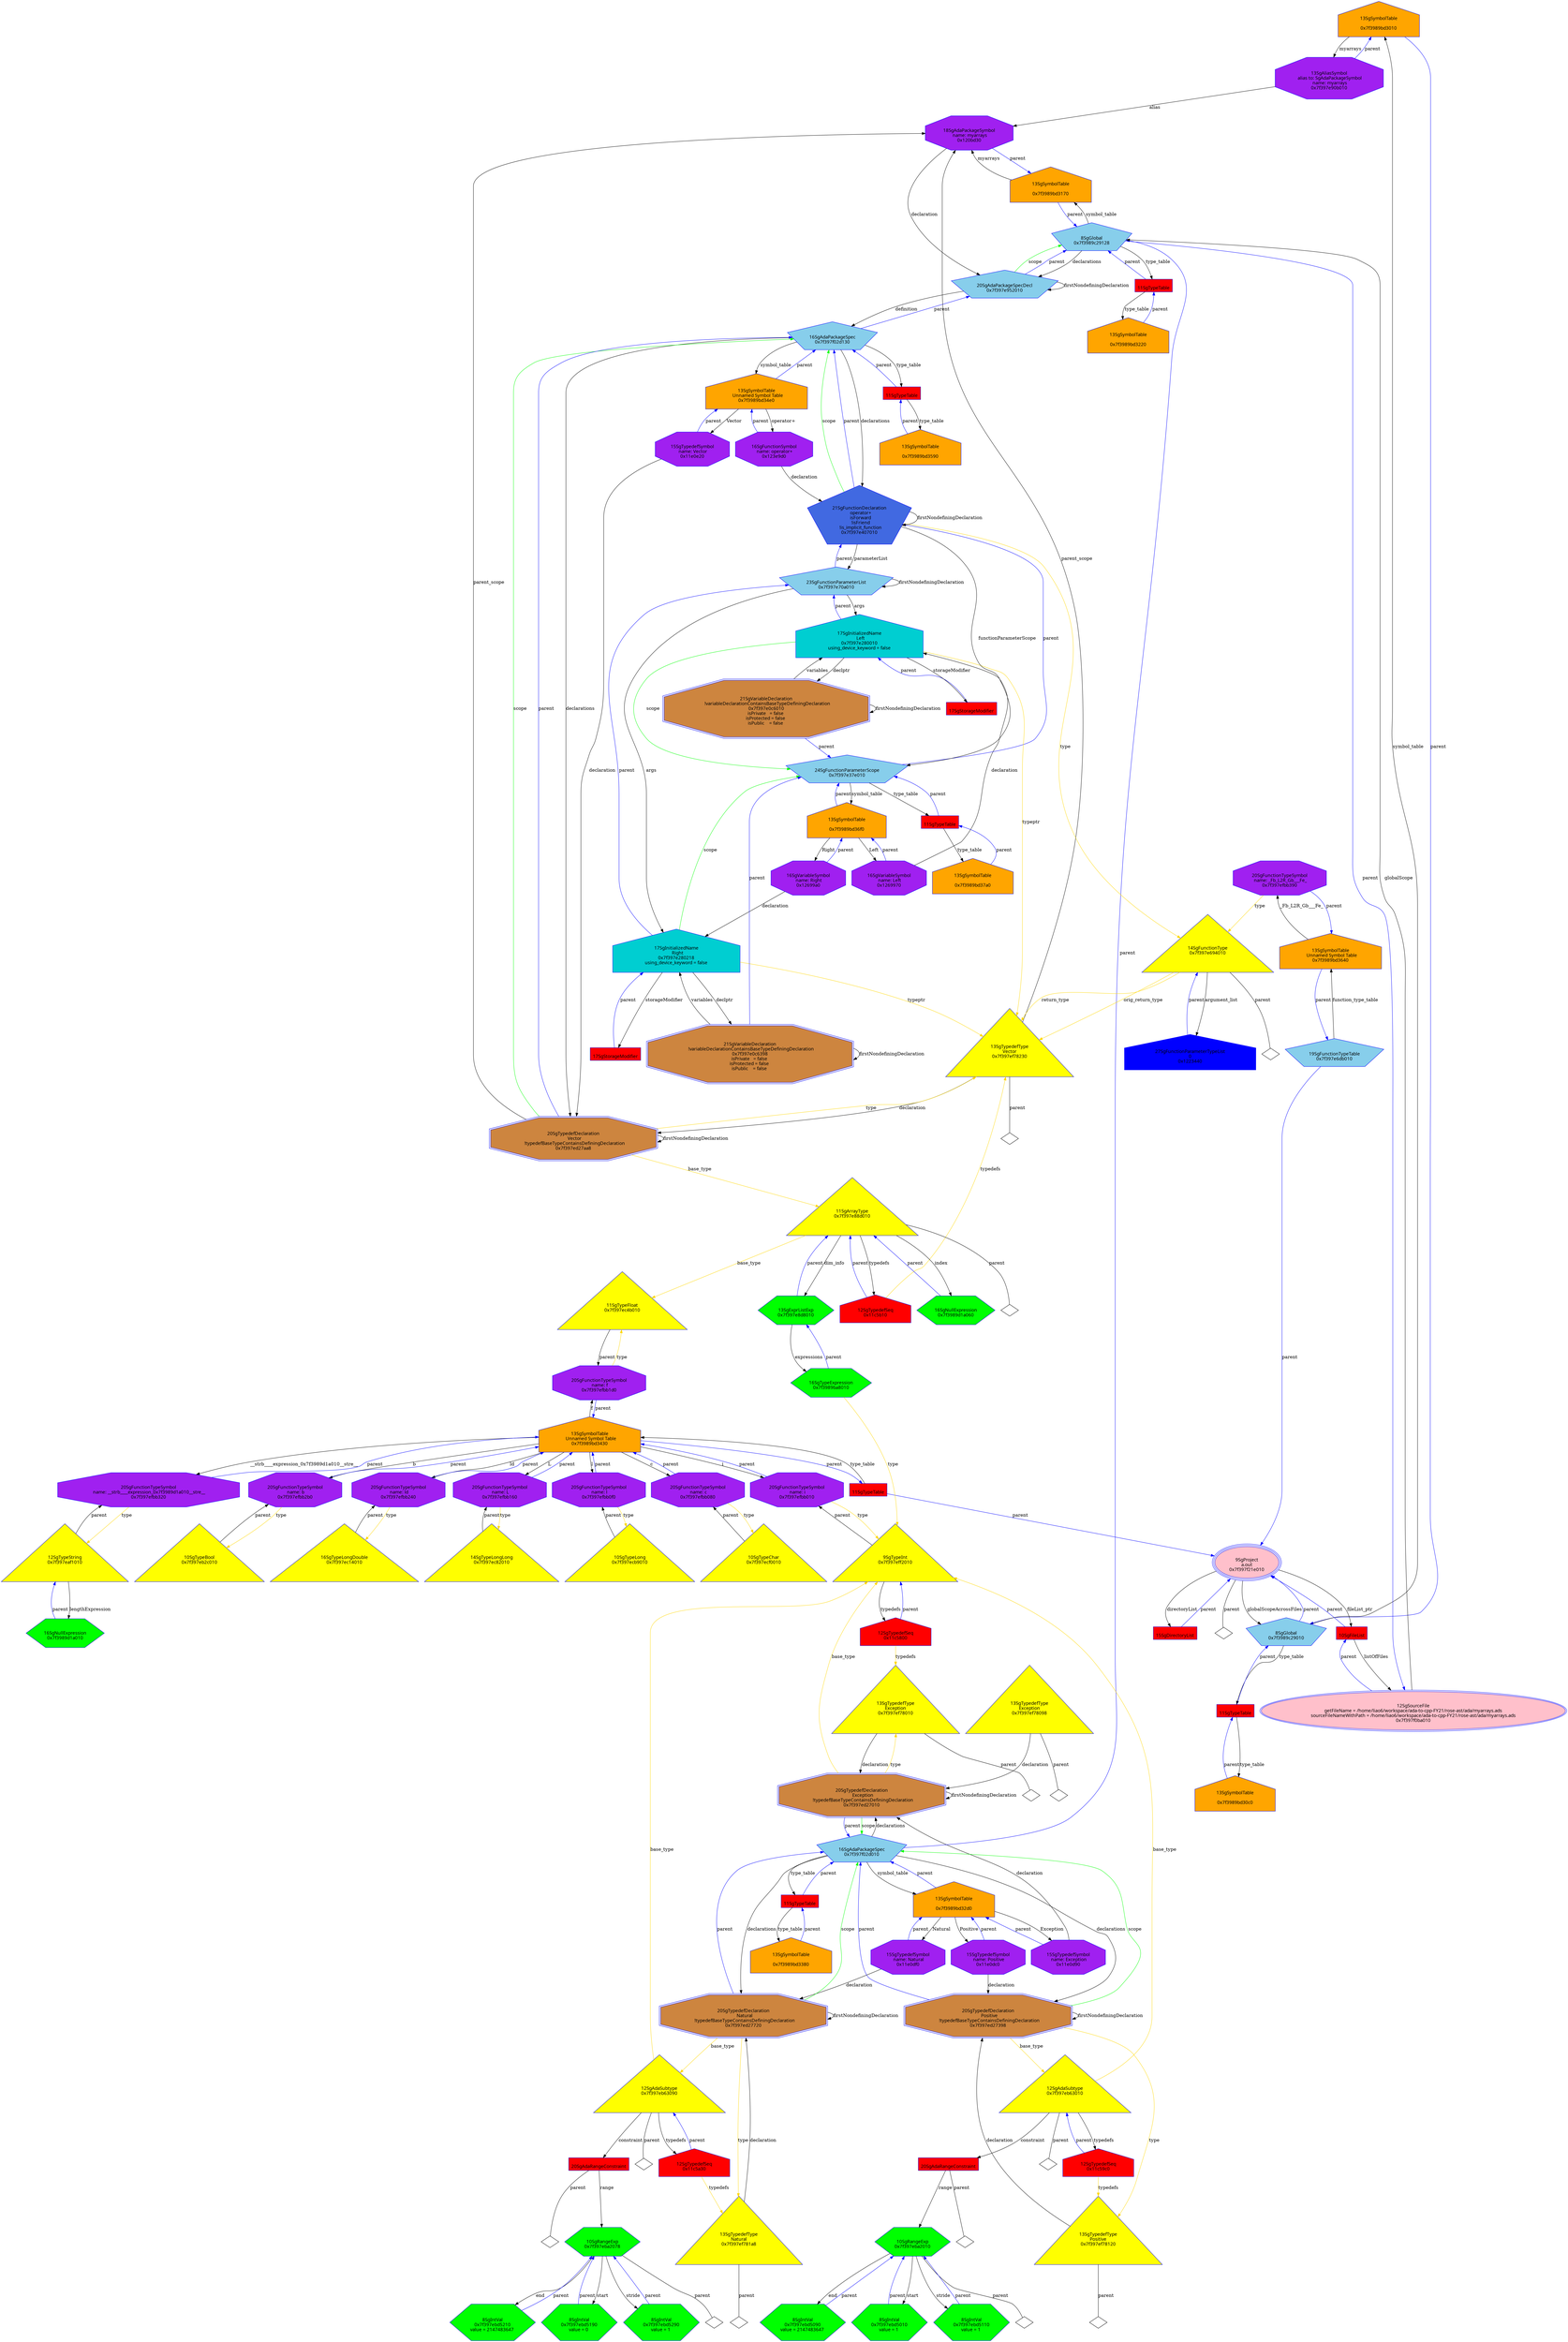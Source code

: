 digraph "Gmyarrays.ads.dot" {
"0x7f3989bd3010"[label="\n13SgSymbolTable\n  \n  0x7f3989bd3010  " shape=house,regular=0,URL="\N",tooltip="more info at \N",sides=5,peripheries=1,color="blue",fillcolor=orange,fontname="7x13bold",fontcolor=black,style=filled];
"0x7f3989bd3010" -> "0x7f397e90b010"[label="myarrays" dir=forward ];
"0x7f3989bd3010" -> "0x7f3989c29010"[label="parent" color="blue" dir=forward ];
"0x7f3989bd30c0"[label="\n13SgSymbolTable\n  \n  0x7f3989bd30c0  " shape=house,regular=0,URL="\N",tooltip="more info at \N",sides=5,peripheries=1,color="blue",fillcolor=orange,fontname="7x13bold",fontcolor=black,style=filled];
"0x7f3989bd30c0" -> "0x111eba0"[label="parent" color="blue" dir=forward ];
"0x7f3989bd3170"[label="\n13SgSymbolTable\n  \n  0x7f3989bd3170  " shape=house,regular=0,URL="\N",tooltip="more info at \N",sides=5,peripheries=1,color="blue",fillcolor=orange,fontname="7x13bold",fontcolor=black,style=filled];
"0x7f3989bd3170" -> "0x120bd30"[label="myarrays" dir=forward ];
"0x7f3989bd3170" -> "0x7f3989c29128"[label="parent" color="blue" dir=forward ];
"0x7f3989bd3220"[label="\n13SgSymbolTable\n  \n  0x7f3989bd3220  " shape=house,regular=0,URL="\N",tooltip="more info at \N",sides=5,peripheries=1,color="blue",fillcolor=orange,fontname="7x13bold",fontcolor=black,style=filled];
"0x7f3989bd3220" -> "0x111ebc8"[label="parent" color="blue" dir=forward ];
"0x7f3989bd32d0"[label="\n13SgSymbolTable\n  \n  0x7f3989bd32d0  " shape=house,regular=0,URL="\N",tooltip="more info at \N",sides=5,peripheries=1,color="blue",fillcolor=orange,fontname="7x13bold",fontcolor=black,style=filled];
"0x7f3989bd32d0" -> "0x11e0df0"[label="Natural" dir=forward ];
"0x7f3989bd32d0" -> "0x11e0dc0"[label="Positive" dir=forward ];
"0x7f3989bd32d0" -> "0x11e0d90"[label="Exception" dir=forward ];
"0x7f3989bd32d0" -> "0x7f397f02d010"[label="parent" color="blue" dir=forward ];
"0x7f3989bd3380"[label="\n13SgSymbolTable\n  \n  0x7f3989bd3380  " shape=house,regular=0,URL="\N",tooltip="more info at \N",sides=5,peripheries=1,color="blue",fillcolor=orange,fontname="7x13bold",fontcolor=black,style=filled];
"0x7f3989bd3380" -> "0x111ebf0"[label="parent" color="blue" dir=forward ];
"0x7f3989bd3430"[label="\n13SgSymbolTable\n  Unnamed Symbol Table\n  0x7f3989bd3430  " shape=house,regular=0,URL="\N",tooltip="more info at \N",sides=5,peripheries=1,color="blue",fillcolor=orange,fontname="7x13bold",fontcolor=black,style=filled];
"0x7f3989bd3430" -> "0x7f397efbb320"[label="__strb____expression_0x7f3989d1a010__stre__" dir=forward ];
"0x7f3989bd3430" -> "0x7f397efbb2b0"[label="b" dir=forward ];
"0x7f3989bd3430" -> "0x7f397efbb240"[label="ld" dir=forward ];
"0x7f3989bd3430" -> "0x7f397efbb1d0"[label="f" dir=forward ];
"0x7f3989bd3430" -> "0x7f397efbb160"[label="L" dir=forward ];
"0x7f3989bd3430" -> "0x7f397efbb0f0"[label="l" dir=forward ];
"0x7f3989bd3430" -> "0x7f397efbb080"[label="c" dir=forward ];
"0x7f3989bd3430" -> "0x7f397efbb010"[label="i" dir=forward ];
"0x7f3989bd3430" -> "0x111ec18"[label="parent" color="blue" dir=forward ];
"0x7f3989bd34e0"[label="\n13SgSymbolTable\n  Unnamed Symbol Table\n  0x7f3989bd34e0  " shape=house,regular=0,URL="\N",tooltip="more info at \N",sides=5,peripheries=1,color="blue",fillcolor=orange,fontname="7x13bold",fontcolor=black,style=filled];
"0x7f3989bd34e0" -> "0x123e9d0"[label="operator+" dir=forward ];
"0x7f3989bd34e0" -> "0x11e0e20"[label="Vector" dir=forward ];
"0x7f3989bd34e0" -> "0x7f397f02d130"[label="parent" color="blue" dir=forward ];
"0x7f3989bd3590"[label="\n13SgSymbolTable\n  \n  0x7f3989bd3590  " shape=house,regular=0,URL="\N",tooltip="more info at \N",sides=5,peripheries=1,color="blue",fillcolor=orange,fontname="7x13bold",fontcolor=black,style=filled];
"0x7f3989bd3590" -> "0x111ec40"[label="parent" color="blue" dir=forward ];
"0x7f3989bd3640"[label="\n13SgSymbolTable\n  Unnamed Symbol Table\n  0x7f3989bd3640  " shape=house,regular=0,URL="\N",tooltip="more info at \N",sides=5,peripheries=1,color="blue",fillcolor=orange,fontname="7x13bold",fontcolor=black,style=filled];
"0x7f3989bd3640" -> "0x7f397efbb390"[label="_Fb_L2R_Gb___Fe_" dir=forward ];
"0x7f3989bd3640" -> "0x7f397e6db010"[label="parent" color="blue" dir=forward ];
"0x7f3989bd36f0"[label="\n13SgSymbolTable\n  \n  0x7f3989bd36f0  " shape=house,regular=0,URL="\N",tooltip="more info at \N",sides=5,peripheries=1,color="blue",fillcolor=orange,fontname="7x13bold",fontcolor=black,style=filled];
"0x7f3989bd36f0" -> "0x12699a0"[label="Right" dir=forward ];
"0x7f3989bd36f0" -> "0x1269970"[label="Left" dir=forward ];
"0x7f3989bd36f0" -> "0x7f397e37e010"[label="parent" color="blue" dir=forward ];
"0x7f3989bd37a0"[label="\n13SgSymbolTable\n  \n  0x7f3989bd37a0  " shape=house,regular=0,URL="\N",tooltip="more info at \N",sides=5,peripheries=1,color="blue",fillcolor=orange,fontname="7x13bold",fontcolor=black,style=filled];
"0x7f3989bd37a0" -> "0x111ec68"[label="parent" color="blue" dir=forward ];
"0x12560e0"[label="\n17SgStorageModifier" shape=polygon,regular=0,URL="\N",tooltip="more info at \N",sides=4,peripheries=1,color="blue",fillcolor=red,fontname="7x13bold",fontcolor=black,style=filled];
"0x12560e0" -> "0x7f397e280010"[label="parent" color="blue" dir=forward ];
"0x1256108"[label="\n17SgStorageModifier" shape=polygon,regular=0,URL="\N",tooltip="more info at \N",sides=4,peripheries=1,color="blue",fillcolor=red,fontname="7x13bold",fontcolor=black,style=filled];
"0x1256108" -> "0x7f397e280218"[label="parent" color="blue" dir=forward ];
"0x11f84a0"[label="\n20SgAdaRangeConstraint" shape=polygon,regular=0,URL="\N",tooltip="more info at \N",sides=4,peripheries=1,color="blue",fillcolor=red,fontname="7x13bold",fontcolor=black,style=filled];
"0x11f84a0" -> "0x7f397eba2010"[label="range" dir=forward ];
"0x11f84a0" -> "0x11f84a0__parent__null"[label="parent" dir=none ];
"0x11f84a0__parent__null"[label="" shape=diamond ];
"0x11f84c8"[label="\n20SgAdaRangeConstraint" shape=polygon,regular=0,URL="\N",tooltip="more info at \N",sides=4,peripheries=1,color="blue",fillcolor=red,fontname="7x13bold",fontcolor=black,style=filled];
"0x11f84c8" -> "0x7f397eba2078"[label="range" dir=forward ];
"0x11f84c8" -> "0x11f84c8__parent__null"[label="parent" dir=none ];
"0x11f84c8__parent__null"[label="" shape=diamond ];
"0x7f397f0ba010"[label="\n12SgSourceFile\n  getFileName = /home/liao6/workspace/ada-to-cpp-FY21/rose-ast/ada/myarrays.ads  \n  sourceFileNameWithPath = /home/liao6/workspace/ada-to-cpp-FY21/rose-ast/ada/myarrays.ads  \n  0x7f397f0ba010  " shape=ellipse,regular=0,URL="\N",tooltip="more info at \N",sides=5,peripheries=2,color="blue",fillcolor=pink,fontname="7x13bold",fontcolor=black,style=filled];
"0x7f397f0ba010" -> "0x7f3989c29128"[label="globalScope" dir=forward ];
"0x7f397f0ba010" -> "0x10e4140"[label="parent" color="blue" dir=forward ];
"0x10e4140"[label="\n10SgFileList" shape=polygon,regular=0,URL="\N",tooltip="more info at \N",sides=4,peripheries=1,color="blue",fillcolor=red,fontname="7x13bold",fontcolor=black,style=filled];
"0x10e4140" -> "0x7f397f0ba010"[label="listOfFiles" dir=forward ];
"0x10e4140" -> "0x7f397f21e010"[label="parent" color="blue" dir=forward ];
"0x1103550"[label="\n15SgDirectoryList" shape=polygon,regular=0,URL="\N",tooltip="more info at \N",sides=4,peripheries=1,color="blue",fillcolor=red,fontname="7x13bold",fontcolor=black,style=filled];
"0x1103550" -> "0x7f397f21e010"[label="parent" color="blue" dir=forward ];
"0x7f397f21e010"[label="\n9SgProject\n  a.out  \n  0x7f397f21e010  " shape=ellipse,regular=0,URL="\N",tooltip="more info at \N",sides=5,peripheries=3,color="blue",fillcolor=pink,fontname="7x13bold",fontcolor=black,style=filled];
"0x7f397f21e010" -> "0x10e4140"[label="fileList_ptr" dir=forward ];
"0x7f397f21e010" -> "0x1103550"[label="directoryList" dir=forward ];
"0x7f397f21e010" -> "0x7f3989c29010"[label="globalScopeAcrossFiles" dir=forward ];
"0x7f397f21e010" -> "0x7f397f21e010__parent__null"[label="parent" dir=none ];
"0x7f397f21e010__parent__null"[label="" shape=diamond ];
"0x11c5800"[label="\n12SgTypedefSeq\n  0x11c5800  " shape=house,regular=0,URL="\N",tooltip="more info at \N",sides=5,peripheries=1,color="blue",fillcolor=red,fontname="7x13bold",fontcolor=black,style=filled];
"0x11c5800" -> "0x7f397ef78010"[label="typedefs" color="gold1" dir=forward ];
"0x11c5800" -> "0x7f397eff2010"[label="parent" color="blue" dir=forward ];
"0x11c59c0"[label="\n12SgTypedefSeq\n  0x11c59c0  " shape=house,regular=0,URL="\N",tooltip="more info at \N",sides=5,peripheries=1,color="blue",fillcolor=red,fontname="7x13bold",fontcolor=black,style=filled];
"0x11c59c0" -> "0x7f397ef78120"[label="typedefs" color="gold1" dir=forward ];
"0x11c59c0" -> "0x7f397eb63010"[label="parent" color="blue" dir=forward ];
"0x11c5a30"[label="\n12SgTypedefSeq\n  0x11c5a30  " shape=house,regular=0,URL="\N",tooltip="more info at \N",sides=5,peripheries=1,color="blue",fillcolor=red,fontname="7x13bold",fontcolor=black,style=filled];
"0x11c5a30" -> "0x7f397ef781a8"[label="typedefs" color="gold1" dir=forward ];
"0x11c5a30" -> "0x7f397eb63090"[label="parent" color="blue" dir=forward ];
"0x11c5b10"[label="\n12SgTypedefSeq\n  0x11c5b10  " shape=house,regular=0,URL="\N",tooltip="more info at \N",sides=5,peripheries=1,color="blue",fillcolor=red,fontname="7x13bold",fontcolor=black,style=filled];
"0x11c5b10" -> "0x7f397ef78230"[label="typedefs" color="gold1" dir=forward ];
"0x11c5b10" -> "0x7f397e88d010"[label="parent" color="blue" dir=forward ];
"0x1223440"[label="\n27SgFunctionParameterTypeList\n  0  \n  0x1223440  " shape=house,regular=0,URL="\N",tooltip="more info at \N",sides=5,peripheries=1,color="blue",fillcolor=blue,fontname="7x13bold",fontcolor=black,style=filled];
"0x1223440" -> "0x7f397e694010"[label="parent" color="blue" dir=forward ];
"0x111eba0"[label="\n11SgTypeTable" shape=polygon,regular=0,URL="\N",tooltip="more info at \N",sides=4,peripheries=1,color="blue",fillcolor=red,fontname="7x13bold",fontcolor=black,style=filled];
"0x111eba0" -> "0x7f3989bd30c0"[label="type_table" dir=forward ];
"0x111eba0" -> "0x7f3989c29010"[label="parent" color="blue" dir=forward ];
"0x111ebc8"[label="\n11SgTypeTable" shape=polygon,regular=0,URL="\N",tooltip="more info at \N",sides=4,peripheries=1,color="blue",fillcolor=red,fontname="7x13bold",fontcolor=black,style=filled];
"0x111ebc8" -> "0x7f3989bd3220"[label="type_table" dir=forward ];
"0x111ebc8" -> "0x7f3989c29128"[label="parent" color="blue" dir=forward ];
"0x111ebf0"[label="\n11SgTypeTable" shape=polygon,regular=0,URL="\N",tooltip="more info at \N",sides=4,peripheries=1,color="blue",fillcolor=red,fontname="7x13bold",fontcolor=black,style=filled];
"0x111ebf0" -> "0x7f3989bd3380"[label="type_table" dir=forward ];
"0x111ebf0" -> "0x7f397f02d010"[label="parent" color="blue" dir=forward ];
"0x111ec18"[label="\n11SgTypeTable" shape=polygon,regular=0,URL="\N",tooltip="more info at \N",sides=4,peripheries=1,color="blue",fillcolor=red,fontname="7x13bold",fontcolor=black,style=filled];
"0x111ec18" -> "0x7f3989bd3430"[label="type_table" dir=forward ];
"0x111ec18" -> "0x7f397f21e010"[label="parent" color="blue" dir=forward ];
"0x111ec40"[label="\n11SgTypeTable" shape=polygon,regular=0,URL="\N",tooltip="more info at \N",sides=4,peripheries=1,color="blue",fillcolor=red,fontname="7x13bold",fontcolor=black,style=filled];
"0x111ec40" -> "0x7f3989bd3590"[label="type_table" dir=forward ];
"0x111ec40" -> "0x7f397f02d130"[label="parent" color="blue" dir=forward ];
"0x111ec68"[label="\n11SgTypeTable" shape=polygon,regular=0,URL="\N",tooltip="more info at \N",sides=4,peripheries=1,color="blue",fillcolor=red,fontname="7x13bold",fontcolor=black,style=filled];
"0x111ec68" -> "0x7f3989bd37a0"[label="type_table" dir=forward ];
"0x111ec68" -> "0x7f397e37e010"[label="parent" color="blue" dir=forward ];
"0x7f397ecf0010"[label="\n10SgTypeChar\n  0x7f397ecf0010  \n   \n   " shape=polygon,regular=0,URL="\N",tooltip="more info at \N",sides=3,peripheries=1,color="blue",fillcolor=yellow,fontname="7x13bold",fontcolor=black,style=filled];
"0x7f397ecf0010" -> "0x7f397efbb080"[label="parent" dir=forward ];
"0x7f397eff2010"[label="\n9SgTypeInt\n  0x7f397eff2010  \n   \n   " shape=polygon,regular=0,URL="\N",tooltip="more info at \N",sides=3,peripheries=1,color="blue",fillcolor=yellow,fontname="7x13bold",fontcolor=black,style=filled];
"0x7f397eff2010" -> "0x11c5800"[label="typedefs" dir=forward ];
"0x7f397eff2010" -> "0x7f397efbb010"[label="parent" dir=forward ];
"0x7f397ecb9010"[label="\n10SgTypeLong\n  0x7f397ecb9010  \n   \n   " shape=polygon,regular=0,URL="\N",tooltip="more info at \N",sides=3,peripheries=1,color="blue",fillcolor=yellow,fontname="7x13bold",fontcolor=black,style=filled];
"0x7f397ecb9010" -> "0x7f397efbb0f0"[label="parent" dir=forward ];
"0x7f397ec4b010"[label="\n11SgTypeFloat\n  0x7f397ec4b010  \n   \n   " shape=polygon,regular=0,URL="\N",tooltip="more info at \N",sides=3,peripheries=1,color="blue",fillcolor=yellow,fontname="7x13bold",fontcolor=black,style=filled];
"0x7f397ec4b010" -> "0x7f397efbb1d0"[label="parent" dir=forward ];
"0x7f397ec82010"[label="\n14SgTypeLongLong\n  0x7f397ec82010  \n   \n   " shape=polygon,regular=0,URL="\N",tooltip="more info at \N",sides=3,peripheries=1,color="blue",fillcolor=yellow,fontname="7x13bold",fontcolor=black,style=filled];
"0x7f397ec82010" -> "0x7f397efbb160"[label="parent" dir=forward ];
"0x7f397ec14010"[label="\n16SgTypeLongDouble\n  0x7f397ec14010  \n   \n   " shape=polygon,regular=0,URL="\N",tooltip="more info at \N",sides=3,peripheries=1,color="blue",fillcolor=yellow,fontname="7x13bold",fontcolor=black,style=filled];
"0x7f397ec14010" -> "0x7f397efbb240"[label="parent" dir=forward ];
"0x7f397eaf1010"[label="\n12SgTypeString\n  0x7f397eaf1010  \n   \n   " shape=polygon,regular=0,URL="\N",tooltip="more info at \N",sides=3,peripheries=1,color="blue",fillcolor=yellow,fontname="7x13bold",fontcolor=black,style=filled];
"0x7f397eaf1010" -> "0x7f3989d1a010"[label="lengthExpression" dir=forward ];
"0x7f397eaf1010" -> "0x7f397efbb320"[label="parent" dir=forward ];
"0x7f397eb2c010"[label="\n10SgTypeBool\n  0x7f397eb2c010  \n   \n   " shape=polygon,regular=0,URL="\N",tooltip="more info at \N",sides=3,peripheries=1,color="blue",fillcolor=yellow,fontname="7x13bold",fontcolor=black,style=filled];
"0x7f397eb2c010" -> "0x7f397efbb2b0"[label="parent" dir=forward ];
"0x7f397ef78010"[label="\n13SgTypedefType\nException\n  0x7f397ef78010  \n   \n   " shape=polygon,regular=0,URL="\N",tooltip="more info at \N",sides=3,peripheries=1,color="blue",fillcolor=yellow,fontname="7x13bold",fontcolor=black,style=filled];
"0x7f397ef78010" -> "0x7f397ed27010"[label="declaration" dir=forward ];
"0x7f397ef78010" -> "0x7f397ef78010__parent__null"[label="parent" dir=none ];
"0x7f397ef78010__parent__null"[label="" shape=diamond ];
"0x7f397ef78098"[label="\n13SgTypedefType\nException\n  0x7f397ef78098  \n   \n   " shape=polygon,regular=0,URL="\N",tooltip="more info at \N",sides=3,peripheries=1,color="blue",fillcolor=yellow,fontname="7x13bold",fontcolor=black,style=filled];
"0x7f397ef78098" -> "0x7f397ed27010"[label="declaration" dir=forward ];
"0x7f397ef78098" -> "0x7f397ef78098__parent__null"[label="parent" dir=none ];
"0x7f397ef78098__parent__null"[label="" shape=diamond ];
"0x7f397ef78120"[label="\n13SgTypedefType\nPositive\n  0x7f397ef78120  \n   \n   " shape=polygon,regular=0,URL="\N",tooltip="more info at \N",sides=3,peripheries=1,color="blue",fillcolor=yellow,fontname="7x13bold",fontcolor=black,style=filled];
"0x7f397ef78120" -> "0x7f397ed27398"[label="declaration" dir=forward ];
"0x7f397ef78120" -> "0x7f397ef78120__parent__null"[label="parent" dir=none ];
"0x7f397ef78120__parent__null"[label="" shape=diamond ];
"0x7f397ef781a8"[label="\n13SgTypedefType\nNatural\n  0x7f397ef781a8  \n   \n   " shape=polygon,regular=0,URL="\N",tooltip="more info at \N",sides=3,peripheries=1,color="blue",fillcolor=yellow,fontname="7x13bold",fontcolor=black,style=filled];
"0x7f397ef781a8" -> "0x7f397ed27720"[label="declaration" dir=forward ];
"0x7f397ef781a8" -> "0x7f397ef781a8__parent__null"[label="parent" dir=none ];
"0x7f397ef781a8__parent__null"[label="" shape=diamond ];
"0x7f397ef78230"[label="\n13SgTypedefType\nVector\n  0x7f397ef78230  \n   \n   " shape=polygon,regular=0,URL="\N",tooltip="more info at \N",sides=3,peripheries=1,color="blue",fillcolor=yellow,fontname="7x13bold",fontcolor=black,style=filled];
"0x7f397ef78230" -> "0x120bd30"[label="parent_scope" dir=forward ];
"0x7f397ef78230" -> "0x7f397ed27aa8"[label="declaration" dir=forward ];
"0x7f397ef78230" -> "0x7f397ef78230__parent__null"[label="parent" dir=none ];
"0x7f397ef78230__parent__null"[label="" shape=diamond ];
"0x7f397e88d010"[label="\n11SgArrayType\n  0x7f397e88d010  \n   \n   " shape=polygon,regular=0,URL="\N",tooltip="more info at \N",sides=3,peripheries=1,color="blue",fillcolor=yellow,fontname="7x13bold",fontcolor=black,style=filled];
"0x7f397e88d010" -> "0x7f397ec4b010"[label="base_type" color="gold1" dir=forward ];
"0x7f397e88d010" -> "0x7f3989d1a060"[label="index" dir=forward ];
"0x7f397e88d010" -> "0x7f397e8d8010"[label="dim_info" dir=forward ];
"0x7f397e88d010" -> "0x11c5b10"[label="typedefs" dir=forward ];
"0x7f397e88d010" -> "0x7f397e88d010__parent__null"[label="parent" dir=none ];
"0x7f397e88d010__parent__null"[label="" shape=diamond ];
"0x7f397eb63010"[label="\n12SgAdaSubtype\n  0x7f397eb63010  \n   \n   " shape=polygon,regular=0,URL="\N",tooltip="more info at \N",sides=3,peripheries=1,color="blue",fillcolor=yellow,fontname="7x13bold",fontcolor=black,style=filled];
"0x7f397eb63010" -> "0x7f397eff2010"[label="base_type" color="gold1" dir=forward ];
"0x7f397eb63010" -> "0x11f84a0"[label="constraint" dir=forward ];
"0x7f397eb63010" -> "0x11c59c0"[label="typedefs" dir=forward ];
"0x7f397eb63010" -> "0x7f397eb63010__parent__null"[label="parent" dir=none ];
"0x7f397eb63010__parent__null"[label="" shape=diamond ];
"0x7f397eb63090"[label="\n12SgAdaSubtype\n  0x7f397eb63090  \n   \n   " shape=polygon,regular=0,URL="\N",tooltip="more info at \N",sides=3,peripheries=1,color="blue",fillcolor=yellow,fontname="7x13bold",fontcolor=black,style=filled];
"0x7f397eb63090" -> "0x7f397eff2010"[label="base_type" color="gold1" dir=forward ];
"0x7f397eb63090" -> "0x11f84c8"[label="constraint" dir=forward ];
"0x7f397eb63090" -> "0x11c5a30"[label="typedefs" dir=forward ];
"0x7f397eb63090" -> "0x7f397eb63090__parent__null"[label="parent" dir=none ];
"0x7f397eb63090__parent__null"[label="" shape=diamond ];
"0x7f397e694010"[label="\n14SgFunctionType\n  0x7f397e694010  \n   \n   " shape=polygon,regular=0,URL="\N",tooltip="more info at \N",sides=3,peripheries=1,color="blue",fillcolor=yellow,fontname="7x13bold",fontcolor=black,style=filled];
"0x7f397e694010" -> "0x7f397ef78230"[label="return_type" color="gold1" dir=forward ];
"0x7f397e694010" -> "0x7f397ef78230"[label="orig_return_type" color="gold1" dir=forward ];
"0x7f397e694010" -> "0x1223440"[label="argument_list" dir=forward ];
"0x7f397e694010" -> "0x7f397e694010__parent__null"[label="parent" dir=none ];
"0x7f397e694010__parent__null"[label="" shape=diamond ];
"0x7f397e70a010"[label="\n23SgFunctionParameterList\n  0x7f397e70a010  " shape=polygon,regular=0,URL="\N",tooltip="more info at \N",sides=5,peripheries=1,color="blue",fillcolor=skyblue,fontname="7x13bold",fontcolor=black,style=filled];
"0x7f397e70a010" -> "0x7f397e280010"[label="args" dir=forward ];
"0x7f397e70a010" -> "0x7f397e280218"[label="args" dir=forward ];
"0x7f397e70a010" -> "0x7f397e70a010"[label="firstNondefiningDeclaration" dir=forward ];
"0x7f397e70a010" -> "0x7f397e407010"[label="parent" color="blue" dir=forward ];
"0x7f3989c29010"[label="\n8SgGlobal\n  0x7f3989c29010  " shape=polygon,regular=0,URL="\N",tooltip="more info at \N",sides=5,peripheries=1,color="blue",fillcolor=skyblue,fontname="7x13bold",fontcolor=black,style=filled];
"0x7f3989c29010" -> "0x7f3989bd3010"[label="symbol_table" dir=forward ];
"0x7f3989c29010" -> "0x111eba0"[label="type_table" dir=forward ];
"0x7f3989c29010" -> "0x7f397f21e010"[label="parent" color="blue" dir=forward ];
"0x7f3989c29128"[label="\n8SgGlobal\n  0x7f3989c29128  " shape=polygon,regular=0,URL="\N",tooltip="more info at \N",sides=5,peripheries=1,color="blue",fillcolor=skyblue,fontname="7x13bold",fontcolor=black,style=filled];
"0x7f3989c29128" -> "0x7f397e952010"[label="declarations" dir=forward ];
"0x7f3989c29128" -> "0x7f3989bd3170"[label="symbol_table" dir=forward ];
"0x7f3989c29128" -> "0x111ebc8"[label="type_table" dir=forward ];
"0x7f3989c29128" -> "0x7f397f0ba010"[label="parent" color="blue" dir=forward ];
"0x7f397e37e010"[label="\n24SgFunctionParameterScope\n  0x7f397e37e010  " shape=polygon,regular=0,URL="\N",tooltip="more info at \N",sides=5,peripheries=1,color="blue",fillcolor=skyblue,fontname="7x13bold",fontcolor=black,style=filled];
"0x7f397e37e010" -> "0x7f3989bd36f0"[label="symbol_table" dir=forward ];
"0x7f397e37e010" -> "0x111ec68"[label="type_table" dir=forward ];
"0x7f397e37e010" -> "0x7f397e407010"[label="parent" color="blue" dir=forward ];
"0x7f397e6db010"[label="\n19SgFunctionTypeTable\n  0x7f397e6db010  " shape=polygon,regular=0,URL="\N",tooltip="more info at \N",sides=5,peripheries=1,color="blue",fillcolor=skyblue,fontname="7x13bold",fontcolor=black,style=filled];
"0x7f397e6db010" -> "0x7f3989bd3640"[label="function_type_table" dir=forward ];
"0x7f397e6db010" -> "0x7f397f21e010"[label="parent" color="blue" dir=forward ];
"0x7f397ed27010"[label="\n20SgTypedefDeclaration\n  Exception\n  !typedefBaseTypeContainsDefiningDeclaration\n  0x7f397ed27010  " shape=polygon,regular=0,URL="\N",tooltip="more info at \N",sides=8,peripheries=2,color="blue",fillcolor=peru,fontname="7x13bold",fontcolor=black,style=filled];
"0x7f397ed27010" -> "0x7f397eff2010"[label="base_type" color="gold1" dir=forward ];
"0x7f397ed27010" -> "0x7f397ef78010"[label="type" color="gold1" dir=forward ];
"0x7f397ed27010" -> "0x7f397f02d010"[label="scope" color="green" dir=forward ];
"0x7f397ed27010" -> "0x7f397ed27010"[label="firstNondefiningDeclaration" dir=forward ];
"0x7f397ed27010" -> "0x7f397f02d010"[label="parent" color="blue" dir=forward ];
"0x7f397ed27398"[label="\n20SgTypedefDeclaration\n  Positive\n  !typedefBaseTypeContainsDefiningDeclaration\n  0x7f397ed27398  " shape=polygon,regular=0,URL="\N",tooltip="more info at \N",sides=8,peripheries=2,color="blue",fillcolor=peru,fontname="7x13bold",fontcolor=black,style=filled];
"0x7f397ed27398" -> "0x7f397eb63010"[label="base_type" color="gold1" dir=forward ];
"0x7f397ed27398" -> "0x7f397ef78120"[label="type" color="gold1" dir=forward ];
"0x7f397ed27398" -> "0x7f397f02d010"[label="scope" color="green" dir=forward ];
"0x7f397ed27398" -> "0x7f397ed27398"[label="firstNondefiningDeclaration" dir=forward ];
"0x7f397ed27398" -> "0x7f397f02d010"[label="parent" color="blue" dir=forward ];
"0x7f397ed27720"[label="\n20SgTypedefDeclaration\n  Natural\n  !typedefBaseTypeContainsDefiningDeclaration\n  0x7f397ed27720  " shape=polygon,regular=0,URL="\N",tooltip="more info at \N",sides=8,peripheries=2,color="blue",fillcolor=peru,fontname="7x13bold",fontcolor=black,style=filled];
"0x7f397ed27720" -> "0x7f397eb63090"[label="base_type" color="gold1" dir=forward ];
"0x7f397ed27720" -> "0x7f397ef781a8"[label="type" color="gold1" dir=forward ];
"0x7f397ed27720" -> "0x7f397f02d010"[label="scope" color="green" dir=forward ];
"0x7f397ed27720" -> "0x7f397ed27720"[label="firstNondefiningDeclaration" dir=forward ];
"0x7f397ed27720" -> "0x7f397f02d010"[label="parent" color="blue" dir=forward ];
"0x7f397ed27aa8"[label="\n20SgTypedefDeclaration\n  Vector\n  !typedefBaseTypeContainsDefiningDeclaration\n  0x7f397ed27aa8  " shape=polygon,regular=0,URL="\N",tooltip="more info at \N",sides=8,peripheries=2,color="blue",fillcolor=peru,fontname="7x13bold",fontcolor=black,style=filled];
"0x7f397ed27aa8" -> "0x7f397e88d010"[label="base_type" color="gold1" dir=forward ];
"0x7f397ed27aa8" -> "0x7f397ef78230"[label="type" color="gold1" dir=forward ];
"0x7f397ed27aa8" -> "0x120bd30"[label="parent_scope" dir=forward ];
"0x7f397ed27aa8" -> "0x7f397f02d130"[label="scope" color="green" dir=forward ];
"0x7f397ed27aa8" -> "0x7f397ed27aa8"[label="firstNondefiningDeclaration" dir=forward ];
"0x7f397ed27aa8" -> "0x7f397f02d130"[label="parent" color="blue" dir=forward ];
"0x7f397e0c6010"[label="\n21SgVariableDeclaration\n  !variableDeclarationContainsBaseTypeDefiningDeclaration\n  0x7f397e0c6010  \n isPrivate   = false  \n isProtected = false  \n isPublic    = false  " shape=polygon,regular=0,URL="\N",tooltip="more info at \N",sides=8,peripheries=2,color="blue",fillcolor=peru,fontname="7x13bold",fontcolor=black,style=filled];
"0x7f397e0c6010" -> "0x7f397e280010"[label="variables" dir=forward ];
"0x7f397e0c6010" -> "0x7f397e0c6010"[label="firstNondefiningDeclaration" dir=forward ];
"0x7f397e0c6010" -> "0x7f397e37e010"[label="parent" color="blue" dir=forward ];
"0x7f397e0c6398"[label="\n21SgVariableDeclaration\n  !variableDeclarationContainsBaseTypeDefiningDeclaration\n  0x7f397e0c6398  \n isPrivate   = false  \n isProtected = false  \n isPublic    = false  " shape=polygon,regular=0,URL="\N",tooltip="more info at \N",sides=8,peripheries=2,color="blue",fillcolor=peru,fontname="7x13bold",fontcolor=black,style=filled];
"0x7f397e0c6398" -> "0x7f397e280218"[label="variables" dir=forward ];
"0x7f397e0c6398" -> "0x7f397e0c6398"[label="firstNondefiningDeclaration" dir=forward ];
"0x7f397e0c6398" -> "0x7f397e37e010"[label="parent" color="blue" dir=forward ];
"0x7f397f02d010"[label="\n16SgAdaPackageSpec\n  0x7f397f02d010  " shape=polygon,regular=0,URL="\N",tooltip="more info at \N",sides=5,peripheries=1,color="blue",fillcolor=skyblue,fontname="7x13bold",fontcolor=black,style=filled];
"0x7f397f02d010" -> "0x7f397ed27010"[label="declarations" dir=forward ];
"0x7f397f02d010" -> "0x7f397ed27398"[label="declarations" dir=forward ];
"0x7f397f02d010" -> "0x7f397ed27720"[label="declarations" dir=forward ];
"0x7f397f02d010" -> "0x7f3989bd32d0"[label="symbol_table" dir=forward ];
"0x7f397f02d010" -> "0x111ebf0"[label="type_table" dir=forward ];
"0x7f397f02d010" -> "0x7f3989c29128"[label="parent" color="blue" dir=forward ];
"0x7f397f02d130"[label="\n16SgAdaPackageSpec\n  0x7f397f02d130  " shape=polygon,regular=0,URL="\N",tooltip="more info at \N",sides=5,peripheries=1,color="blue",fillcolor=skyblue,fontname="7x13bold",fontcolor=black,style=filled];
"0x7f397f02d130" -> "0x7f397ed27aa8"[label="declarations" dir=forward ];
"0x7f397f02d130" -> "0x7f397e407010"[label="declarations" dir=forward ];
"0x7f397f02d130" -> "0x7f3989bd34e0"[label="symbol_table" dir=forward ];
"0x7f397f02d130" -> "0x111ec40"[label="type_table" dir=forward ];
"0x7f397f02d130" -> "0x7f397e952010"[label="parent" color="blue" dir=forward ];
"0x7f397e407010"[label="\n21SgFunctionDeclaration\n  operator+\n  isForward\n  !isFriend\n  !is_implicit_function\n  0x7f397e407010  " shape=polygon,regular=0,URL="\N",tooltip="more info at \N",sides=5,peripheries=1,color="blue",fillcolor=royalblue,fontname="7x13bold",fontcolor=black,style=filled];
"0x7f397e407010" -> "0x7f397e70a010"[label="parameterList" dir=forward ];
"0x7f397e407010" -> "0x7f397e694010"[label="type" color="gold1" dir=forward ];
"0x7f397e407010" -> "0x7f397f02d130"[label="scope" color="green" dir=forward ];
"0x7f397e407010" -> "0x7f397e37e010"[label="functionParameterScope" dir=forward ];
"0x7f397e407010" -> "0x7f397e407010"[label="firstNondefiningDeclaration" dir=forward ];
"0x7f397e407010" -> "0x7f397f02d130"[label="parent" color="blue" dir=forward ];
"0x7f397e952010"[label="\n20SgAdaPackageSpecDecl\n  0x7f397e952010  " shape=polygon,regular=0,URL="\N",tooltip="more info at \N",sides=5,peripheries=1,color="blue",fillcolor=skyblue,fontname="7x13bold",fontcolor=black,style=filled];
"0x7f397e952010" -> "0x7f397f02d130"[label="definition" dir=forward ];
"0x7f397e952010" -> "0x7f3989c29128"[label="scope" color="green" dir=forward ];
"0x7f397e952010" -> "0x7f397e952010"[label="firstNondefiningDeclaration" dir=forward ];
"0x7f397e952010" -> "0x7f3989c29128"[label="parent" color="blue" dir=forward ];
"0x7f3989ba8010"[label="\n16SgTypeExpression\n  0x7f3989ba8010  " shape=polygon,regular=0,URL="\N",tooltip="more info at \N",sides=6,peripheries=1,color="blue",fillcolor=green,fontname="7x13bold",fontcolor=black,style=filled];
"0x7f3989ba8010" -> "0x7f397eff2010"[label="type" color="gold1" dir=forward ];
"0x7f3989ba8010" -> "0x7f397e8d8010"[label="parent" color="blue" dir=forward ];
"0x7f397ebd5010"[label="\n8SgIntVal\n  0x7f397ebd5010  \n value = 1  " shape=polygon,regular=0,URL="\N",tooltip="more info at \N",sides=6,peripheries=1,color="blue",fillcolor=green,fontname="7x13bold",fontcolor=black,style=filled];
"0x7f397ebd5010" -> "0x7f397eba2010"[label="parent" color="blue" dir=forward ];
"0x7f397ebd5090"[label="\n8SgIntVal\n  0x7f397ebd5090  \n value = 2147483647  " shape=polygon,regular=0,URL="\N",tooltip="more info at \N",sides=6,peripheries=1,color="blue",fillcolor=green,fontname="7x13bold",fontcolor=black,style=filled];
"0x7f397ebd5090" -> "0x7f397eba2010"[label="parent" color="blue" dir=forward ];
"0x7f397ebd5110"[label="\n8SgIntVal\n  0x7f397ebd5110  \n value = 1  " shape=polygon,regular=0,URL="\N",tooltip="more info at \N",sides=6,peripheries=1,color="blue",fillcolor=green,fontname="7x13bold",fontcolor=black,style=filled];
"0x7f397ebd5110" -> "0x7f397eba2010"[label="parent" color="blue" dir=forward ];
"0x7f397ebd5190"[label="\n8SgIntVal\n  0x7f397ebd5190  \n value = 0  " shape=polygon,regular=0,URL="\N",tooltip="more info at \N",sides=6,peripheries=1,color="blue",fillcolor=green,fontname="7x13bold",fontcolor=black,style=filled];
"0x7f397ebd5190" -> "0x7f397eba2078"[label="parent" color="blue" dir=forward ];
"0x7f397ebd5210"[label="\n8SgIntVal\n  0x7f397ebd5210  \n value = 2147483647  " shape=polygon,regular=0,URL="\N",tooltip="more info at \N",sides=6,peripheries=1,color="blue",fillcolor=green,fontname="7x13bold",fontcolor=black,style=filled];
"0x7f397ebd5210" -> "0x7f397eba2078"[label="parent" color="blue" dir=forward ];
"0x7f397ebd5290"[label="\n8SgIntVal\n  0x7f397ebd5290  \n value = 1  " shape=polygon,regular=0,URL="\N",tooltip="more info at \N",sides=6,peripheries=1,color="blue",fillcolor=green,fontname="7x13bold",fontcolor=black,style=filled];
"0x7f397ebd5290" -> "0x7f397eba2078"[label="parent" color="blue" dir=forward ];
"0x7f3989d1a010"[label="\n16SgNullExpression\n  0x7f3989d1a010  " shape=polygon,regular=0,URL="\N",tooltip="more info at \N",sides=6,peripheries=1,color="blue",fillcolor=green,fontname="7x13bold",fontcolor=black,style=filled];
"0x7f3989d1a010" -> "0x7f397eaf1010"[label="parent" color="blue" dir=forward ];
"0x7f3989d1a060"[label="\n16SgNullExpression\n  0x7f3989d1a060  " shape=polygon,regular=0,URL="\N",tooltip="more info at \N",sides=6,peripheries=1,color="blue",fillcolor=green,fontname="7x13bold",fontcolor=black,style=filled];
"0x7f3989d1a060" -> "0x7f397e88d010"[label="parent" color="blue" dir=forward ];
"0x7f397eba2010"[label="\n10SgRangeExp\n  0x7f397eba2010  " shape=polygon,regular=0,URL="\N",tooltip="more info at \N",sides=6,peripheries=1,color="blue",fillcolor=green,fontname="7x13bold",fontcolor=black,style=filled];
"0x7f397eba2010" -> "0x7f397ebd5010"[label="start" dir=forward ];
"0x7f397eba2010" -> "0x7f397ebd5090"[label="end" dir=forward ];
"0x7f397eba2010" -> "0x7f397ebd5110"[label="stride" dir=forward ];
"0x7f397eba2010" -> "0x7f397eba2010__parent__null"[label="parent" dir=none ];
"0x7f397eba2010__parent__null"[label="" shape=diamond ];
"0x7f397eba2078"[label="\n10SgRangeExp\n  0x7f397eba2078  " shape=polygon,regular=0,URL="\N",tooltip="more info at \N",sides=6,peripheries=1,color="blue",fillcolor=green,fontname="7x13bold",fontcolor=black,style=filled];
"0x7f397eba2078" -> "0x7f397ebd5190"[label="start" dir=forward ];
"0x7f397eba2078" -> "0x7f397ebd5210"[label="end" dir=forward ];
"0x7f397eba2078" -> "0x7f397ebd5290"[label="stride" dir=forward ];
"0x7f397eba2078" -> "0x7f397eba2078__parent__null"[label="parent" dir=none ];
"0x7f397eba2078__parent__null"[label="" shape=diamond ];
"0x7f397e8d8010"[label="\n13SgExprListExp\n  0x7f397e8d8010  " shape=polygon,regular=0,URL="\N",tooltip="more info at \N",sides=6,peripheries=1,color="blue",fillcolor=green,fontname="7x13bold",fontcolor=black,style=filled];
"0x7f397e8d8010" -> "0x7f3989ba8010"[label="expressions" dir=forward ];
"0x7f397e8d8010" -> "0x7f397e88d010"[label="parent" color="blue" dir=forward ];
"0x1269970"[label="\n16SgVariableSymbol\n name: Left\n  0x1269970  " shape=polygon,regular=0,URL="\N",tooltip="more info at \N",sides=8,peripheries=1,color="blue",fillcolor=purple,fontname="7x13bold",fontcolor=black,style=filled];
"0x1269970" -> "0x7f397e280010"[label="declaration" dir=forward ];
"0x1269970" -> "0x7f3989bd36f0"[label="parent" color="blue" dir=forward ];
"0x12699a0"[label="\n16SgVariableSymbol\n name: Right\n  0x12699a0  " shape=polygon,regular=0,URL="\N",tooltip="more info at \N",sides=8,peripheries=1,color="blue",fillcolor=purple,fontname="7x13bold",fontcolor=black,style=filled];
"0x12699a0" -> "0x7f397e280218"[label="declaration" dir=forward ];
"0x12699a0" -> "0x7f3989bd36f0"[label="parent" color="blue" dir=forward ];
"0x7f397efbb010"[label="\n20SgFunctionTypeSymbol\n name: i\n  0x7f397efbb010  " shape=polygon,regular=0,URL="\N",tooltip="more info at \N",sides=8,peripheries=1,color="blue",fillcolor=purple,fontname="7x13bold",fontcolor=black,style=filled];
"0x7f397efbb010" -> "0x7f397eff2010"[label="type" color="gold1" dir=forward ];
"0x7f397efbb010" -> "0x7f3989bd3430"[label="parent" color="blue" dir=forward ];
"0x7f397efbb080"[label="\n20SgFunctionTypeSymbol\n name: c\n  0x7f397efbb080  " shape=polygon,regular=0,URL="\N",tooltip="more info at \N",sides=8,peripheries=1,color="blue",fillcolor=purple,fontname="7x13bold",fontcolor=black,style=filled];
"0x7f397efbb080" -> "0x7f397ecf0010"[label="type" color="gold1" dir=forward ];
"0x7f397efbb080" -> "0x7f3989bd3430"[label="parent" color="blue" dir=forward ];
"0x7f397efbb0f0"[label="\n20SgFunctionTypeSymbol\n name: l\n  0x7f397efbb0f0  " shape=polygon,regular=0,URL="\N",tooltip="more info at \N",sides=8,peripheries=1,color="blue",fillcolor=purple,fontname="7x13bold",fontcolor=black,style=filled];
"0x7f397efbb0f0" -> "0x7f397ecb9010"[label="type" color="gold1" dir=forward ];
"0x7f397efbb0f0" -> "0x7f3989bd3430"[label="parent" color="blue" dir=forward ];
"0x7f397efbb160"[label="\n20SgFunctionTypeSymbol\n name: L\n  0x7f397efbb160  " shape=polygon,regular=0,URL="\N",tooltip="more info at \N",sides=8,peripheries=1,color="blue",fillcolor=purple,fontname="7x13bold",fontcolor=black,style=filled];
"0x7f397efbb160" -> "0x7f397ec82010"[label="type" color="gold1" dir=forward ];
"0x7f397efbb160" -> "0x7f3989bd3430"[label="parent" color="blue" dir=forward ];
"0x7f397efbb1d0"[label="\n20SgFunctionTypeSymbol\n name: f\n  0x7f397efbb1d0  " shape=polygon,regular=0,URL="\N",tooltip="more info at \N",sides=8,peripheries=1,color="blue",fillcolor=purple,fontname="7x13bold",fontcolor=black,style=filled];
"0x7f397efbb1d0" -> "0x7f397ec4b010"[label="type" color="gold1" dir=forward ];
"0x7f397efbb1d0" -> "0x7f3989bd3430"[label="parent" color="blue" dir=forward ];
"0x7f397efbb240"[label="\n20SgFunctionTypeSymbol\n name: ld\n  0x7f397efbb240  " shape=polygon,regular=0,URL="\N",tooltip="more info at \N",sides=8,peripheries=1,color="blue",fillcolor=purple,fontname="7x13bold",fontcolor=black,style=filled];
"0x7f397efbb240" -> "0x7f397ec14010"[label="type" color="gold1" dir=forward ];
"0x7f397efbb240" -> "0x7f3989bd3430"[label="parent" color="blue" dir=forward ];
"0x7f397efbb2b0"[label="\n20SgFunctionTypeSymbol\n name: b\n  0x7f397efbb2b0  " shape=polygon,regular=0,URL="\N",tooltip="more info at \N",sides=8,peripheries=1,color="blue",fillcolor=purple,fontname="7x13bold",fontcolor=black,style=filled];
"0x7f397efbb2b0" -> "0x7f397eb2c010"[label="type" color="gold1" dir=forward ];
"0x7f397efbb2b0" -> "0x7f3989bd3430"[label="parent" color="blue" dir=forward ];
"0x7f397efbb320"[label="\n20SgFunctionTypeSymbol\n name: __strb____expression_0x7f3989d1a010__stre__\n  0x7f397efbb320  " shape=polygon,regular=0,URL="\N",tooltip="more info at \N",sides=8,peripheries=1,color="blue",fillcolor=purple,fontname="7x13bold",fontcolor=black,style=filled];
"0x7f397efbb320" -> "0x7f397eaf1010"[label="type" color="gold1" dir=forward ];
"0x7f397efbb320" -> "0x7f3989bd3430"[label="parent" color="blue" dir=forward ];
"0x7f397efbb390"[label="\n20SgFunctionTypeSymbol\n name: _Fb_L2R_Gb___Fe_\n  0x7f397efbb390  " shape=polygon,regular=0,URL="\N",tooltip="more info at \N",sides=8,peripheries=1,color="blue",fillcolor=purple,fontname="7x13bold",fontcolor=black,style=filled];
"0x7f397efbb390" -> "0x7f397e694010"[label="type" color="gold1" dir=forward ];
"0x7f397efbb390" -> "0x7f3989bd3640"[label="parent" color="blue" dir=forward ];
"0x11e0d90"[label="\n15SgTypedefSymbol\n name: Exception\n  0x11e0d90  " shape=polygon,regular=0,URL="\N",tooltip="more info at \N",sides=8,peripheries=1,color="blue",fillcolor=purple,fontname="7x13bold",fontcolor=black,style=filled];
"0x11e0d90" -> "0x7f397ed27010"[label="declaration" dir=forward ];
"0x11e0d90" -> "0x7f3989bd32d0"[label="parent" color="blue" dir=forward ];
"0x11e0dc0"[label="\n15SgTypedefSymbol\n name: Positive\n  0x11e0dc0  " shape=polygon,regular=0,URL="\N",tooltip="more info at \N",sides=8,peripheries=1,color="blue",fillcolor=purple,fontname="7x13bold",fontcolor=black,style=filled];
"0x11e0dc0" -> "0x7f397ed27398"[label="declaration" dir=forward ];
"0x11e0dc0" -> "0x7f3989bd32d0"[label="parent" color="blue" dir=forward ];
"0x11e0df0"[label="\n15SgTypedefSymbol\n name: Natural\n  0x11e0df0  " shape=polygon,regular=0,URL="\N",tooltip="more info at \N",sides=8,peripheries=1,color="blue",fillcolor=purple,fontname="7x13bold",fontcolor=black,style=filled];
"0x11e0df0" -> "0x7f397ed27720"[label="declaration" dir=forward ];
"0x11e0df0" -> "0x7f3989bd32d0"[label="parent" color="blue" dir=forward ];
"0x11e0e20"[label="\n15SgTypedefSymbol\n name: Vector\n  0x11e0e20  " shape=polygon,regular=0,URL="\N",tooltip="more info at \N",sides=8,peripheries=1,color="blue",fillcolor=purple,fontname="7x13bold",fontcolor=black,style=filled];
"0x11e0e20" -> "0x7f397ed27aa8"[label="declaration" dir=forward ];
"0x11e0e20" -> "0x7f3989bd34e0"[label="parent" color="blue" dir=forward ];
"0x123e9d0"[label="\n16SgFunctionSymbol\n name: operator+\n  0x123e9d0  " shape=polygon,regular=0,URL="\N",tooltip="more info at \N",sides=8,peripheries=1,color="blue",fillcolor=purple,fontname="7x13bold",fontcolor=black,style=filled];
"0x123e9d0" -> "0x7f397e407010"[label="declaration" dir=forward ];
"0x123e9d0" -> "0x7f3989bd34e0"[label="parent" color="blue" dir=forward ];
"0x7f397e90b010"[label="\n13SgAliasSymbol\n alias to: SgAdaPackageSymbol\n name: myarrays\n  0x7f397e90b010  " shape=polygon,regular=0,URL="\N",tooltip="more info at \N",sides=8,peripheries=1,color="blue",fillcolor=purple,fontname="7x13bold",fontcolor=black,style=filled];
"0x7f397e90b010" -> "0x120bd30"[label="alias" dir=forward ];
"0x7f397e90b010" -> "0x7f3989bd3010"[label="parent" color="blue" dir=forward ];
"0x120bd30"[label="\n18SgAdaPackageSymbol\n name: myarrays\n  0x120bd30  " shape=polygon,regular=0,URL="\N",tooltip="more info at \N",sides=8,peripheries=1,color="blue",fillcolor=purple,fontname="7x13bold",fontcolor=black,style=filled];
"0x120bd30" -> "0x7f397e952010"[label="declaration" dir=forward ];
"0x120bd30" -> "0x7f3989bd3170"[label="parent" color="blue" dir=forward ];
"0x7f397e280010"[label="\n17SgInitializedName\n  Left\n  0x7f397e280010  \n  using_device_keyword = false  " shape=house,regular=0,URL="\N",tooltip="more info at \N",sides=5,peripheries=1,color="blue",fillcolor=darkturquoise,fontname="7x13bold",fontcolor=black,style=filled];
"0x7f397e280010" -> "0x7f397ef78230"[label="typeptr" color="gold1" dir=forward ];
"0x7f397e280010" -> "0x7f397e0c6010"[label="declptr" dir=forward ];
"0x7f397e280010" -> "0x12560e0"[label="storageModifier" dir=forward ];
"0x7f397e280010" -> "0x7f397e37e010"[label="scope" color="green" dir=forward ];
"0x7f397e280010" -> "0x7f397e70a010"[label="parent" color="blue" dir=forward ];
"0x7f397e280218"[label="\n17SgInitializedName\n  Right\n  0x7f397e280218  \n  using_device_keyword = false  " shape=house,regular=0,URL="\N",tooltip="more info at \N",sides=5,peripheries=1,color="blue",fillcolor=darkturquoise,fontname="7x13bold",fontcolor=black,style=filled];
"0x7f397e280218" -> "0x7f397ef78230"[label="typeptr" color="gold1" dir=forward ];
"0x7f397e280218" -> "0x7f397e0c6398"[label="declptr" dir=forward ];
"0x7f397e280218" -> "0x1256108"[label="storageModifier" dir=forward ];
"0x7f397e280218" -> "0x7f397e37e010"[label="scope" color="green" dir=forward ];
"0x7f397e280218" -> "0x7f397e70a010"[label="parent" color="blue" dir=forward ];
}
